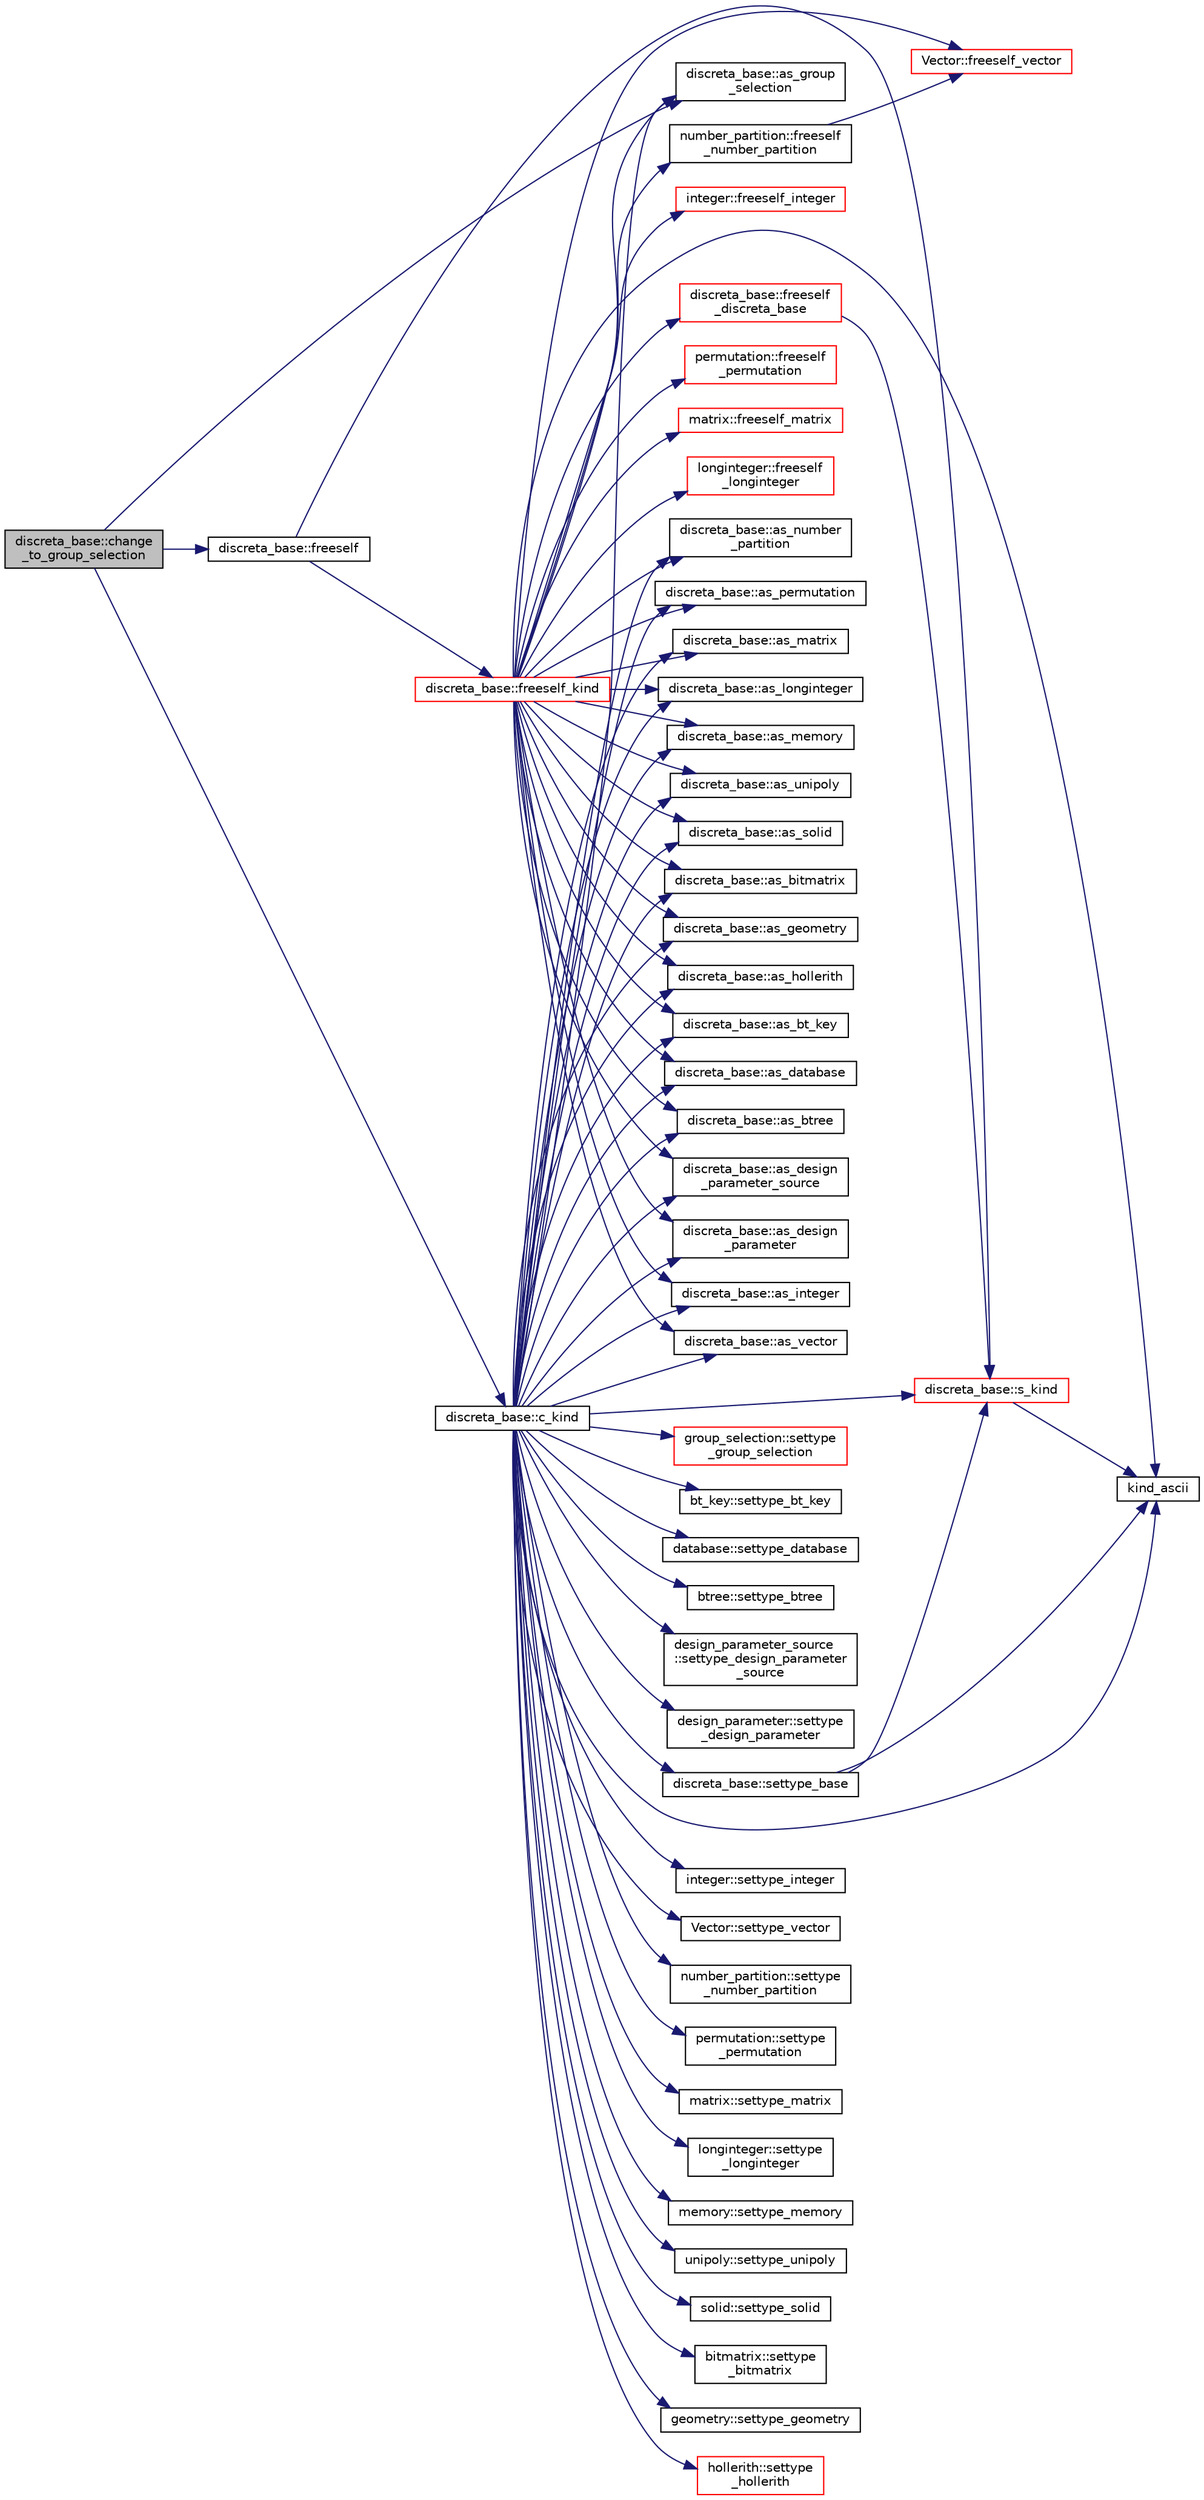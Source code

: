 digraph "discreta_base::change_to_group_selection"
{
  edge [fontname="Helvetica",fontsize="10",labelfontname="Helvetica",labelfontsize="10"];
  node [fontname="Helvetica",fontsize="10",shape=record];
  rankdir="LR";
  Node10019 [label="discreta_base::change\l_to_group_selection",height=0.2,width=0.4,color="black", fillcolor="grey75", style="filled", fontcolor="black"];
  Node10019 -> Node10020 [color="midnightblue",fontsize="10",style="solid",fontname="Helvetica"];
  Node10020 [label="discreta_base::freeself",height=0.2,width=0.4,color="black", fillcolor="white", style="filled",URL="$d7/d71/classdiscreta__base.html#a9a3c9501a562293b5667c11b9174d6e5"];
  Node10020 -> Node10021 [color="midnightblue",fontsize="10",style="solid",fontname="Helvetica"];
  Node10021 [label="discreta_base::freeself_kind",height=0.2,width=0.4,color="red", fillcolor="white", style="filled",URL="$d7/d71/classdiscreta__base.html#a63a23ada2165b3838fab719ed458cec8"];
  Node10021 -> Node10022 [color="midnightblue",fontsize="10",style="solid",fontname="Helvetica"];
  Node10022 [label="discreta_base::freeself\l_discreta_base",height=0.2,width=0.4,color="red", fillcolor="white", style="filled",URL="$d7/d71/classdiscreta__base.html#a8b1ec2cee4566034441e066dc2c027db"];
  Node10022 -> Node10023 [color="midnightblue",fontsize="10",style="solid",fontname="Helvetica"];
  Node10023 [label="discreta_base::s_kind",height=0.2,width=0.4,color="red", fillcolor="white", style="filled",URL="$d7/d71/classdiscreta__base.html#a8a830025c74adbbc3362418a7c2ba157"];
  Node10023 -> Node10025 [color="midnightblue",fontsize="10",style="solid",fontname="Helvetica"];
  Node10025 [label="kind_ascii",height=0.2,width=0.4,color="black", fillcolor="white", style="filled",URL="$d9/d60/discreta_8h.html#ad0ce825a9f29bc6cec27e1b64cfe27bf"];
  Node10021 -> Node10029 [color="midnightblue",fontsize="10",style="solid",fontname="Helvetica"];
  Node10029 [label="discreta_base::as_integer",height=0.2,width=0.4,color="black", fillcolor="white", style="filled",URL="$d7/d71/classdiscreta__base.html#a00d7691eaf874fd283d942692fe8dd26"];
  Node10021 -> Node10030 [color="midnightblue",fontsize="10",style="solid",fontname="Helvetica"];
  Node10030 [label="integer::freeself_integer",height=0.2,width=0.4,color="red", fillcolor="white", style="filled",URL="$d0/de5/classinteger.html#a02eb557612c9db1820dd75a77151edc0"];
  Node10021 -> Node10031 [color="midnightblue",fontsize="10",style="solid",fontname="Helvetica"];
  Node10031 [label="discreta_base::as_vector",height=0.2,width=0.4,color="black", fillcolor="white", style="filled",URL="$d7/d71/classdiscreta__base.html#a7bdd6cae39c380b128ee9e17e42cf020"];
  Node10021 -> Node10032 [color="midnightblue",fontsize="10",style="solid",fontname="Helvetica"];
  Node10032 [label="Vector::freeself_vector",height=0.2,width=0.4,color="red", fillcolor="white", style="filled",URL="$d5/db2/class_vector.html#ad55c58937ca8fb342247a2c0fb572d20"];
  Node10021 -> Node10034 [color="midnightblue",fontsize="10",style="solid",fontname="Helvetica"];
  Node10034 [label="discreta_base::as_number\l_partition",height=0.2,width=0.4,color="black", fillcolor="white", style="filled",URL="$d7/d71/classdiscreta__base.html#a307aa09de0e925d46697707968ffab00"];
  Node10021 -> Node10035 [color="midnightblue",fontsize="10",style="solid",fontname="Helvetica"];
  Node10035 [label="number_partition::freeself\l_number_partition",height=0.2,width=0.4,color="black", fillcolor="white", style="filled",URL="$df/d50/classnumber__partition.html#aa74111c1c8cd218b654e7b7c1ca42eb5"];
  Node10035 -> Node10032 [color="midnightblue",fontsize="10",style="solid",fontname="Helvetica"];
  Node10021 -> Node10036 [color="midnightblue",fontsize="10",style="solid",fontname="Helvetica"];
  Node10036 [label="discreta_base::as_permutation",height=0.2,width=0.4,color="black", fillcolor="white", style="filled",URL="$d7/d71/classdiscreta__base.html#aa4e72f36a82984239b12ae831e131098"];
  Node10021 -> Node10037 [color="midnightblue",fontsize="10",style="solid",fontname="Helvetica"];
  Node10037 [label="permutation::freeself\l_permutation",height=0.2,width=0.4,color="red", fillcolor="white", style="filled",URL="$d0/d08/classpermutation.html#a1f86343fa765d71c976d79e5ce372c12"];
  Node10021 -> Node10038 [color="midnightblue",fontsize="10",style="solid",fontname="Helvetica"];
  Node10038 [label="discreta_base::as_matrix",height=0.2,width=0.4,color="black", fillcolor="white", style="filled",URL="$d7/d71/classdiscreta__base.html#ae4d7f56d917a4707b838fbffde6467ff"];
  Node10021 -> Node10039 [color="midnightblue",fontsize="10",style="solid",fontname="Helvetica"];
  Node10039 [label="matrix::freeself_matrix",height=0.2,width=0.4,color="red", fillcolor="white", style="filled",URL="$d1/d8d/classmatrix.html#ab47d61820499f35c15bf82fb6a3b9bd1"];
  Node10021 -> Node10041 [color="midnightblue",fontsize="10",style="solid",fontname="Helvetica"];
  Node10041 [label="discreta_base::as_longinteger",height=0.2,width=0.4,color="black", fillcolor="white", style="filled",URL="$d7/d71/classdiscreta__base.html#a20a094639eb711b10c8694c51937f7cd"];
  Node10021 -> Node10042 [color="midnightblue",fontsize="10",style="solid",fontname="Helvetica"];
  Node10042 [label="longinteger::freeself\l_longinteger",height=0.2,width=0.4,color="red", fillcolor="white", style="filled",URL="$d3/d71/classlonginteger.html#a82006f4b7c6bf897de0387497e16c219"];
  Node10021 -> Node10044 [color="midnightblue",fontsize="10",style="solid",fontname="Helvetica"];
  Node10044 [label="discreta_base::as_memory",height=0.2,width=0.4,color="black", fillcolor="white", style="filled",URL="$d7/d71/classdiscreta__base.html#ad94b2d7dce0cd4fa22db57f6e79c4bd2"];
  Node10021 -> Node10046 [color="midnightblue",fontsize="10",style="solid",fontname="Helvetica"];
  Node10046 [label="discreta_base::as_unipoly",height=0.2,width=0.4,color="black", fillcolor="white", style="filled",URL="$d7/d71/classdiscreta__base.html#ad50d8027f039fe5c2478cddb243adc9d"];
  Node10021 -> Node10048 [color="midnightblue",fontsize="10",style="solid",fontname="Helvetica"];
  Node10048 [label="discreta_base::as_solid",height=0.2,width=0.4,color="black", fillcolor="white", style="filled",URL="$d7/d71/classdiscreta__base.html#a1fc5f2b85ec97ab0a69dd64903c970a5"];
  Node10021 -> Node10050 [color="midnightblue",fontsize="10",style="solid",fontname="Helvetica"];
  Node10050 [label="discreta_base::as_bitmatrix",height=0.2,width=0.4,color="black", fillcolor="white", style="filled",URL="$d7/d71/classdiscreta__base.html#a071ad54ea8ef6c9d1d15f532e5a76df6"];
  Node10021 -> Node10052 [color="midnightblue",fontsize="10",style="solid",fontname="Helvetica"];
  Node10052 [label="discreta_base::as_geometry",height=0.2,width=0.4,color="black", fillcolor="white", style="filled",URL="$d7/d71/classdiscreta__base.html#a38fc7b4cdd830703e9d87354b79bc5c8"];
  Node10021 -> Node10054 [color="midnightblue",fontsize="10",style="solid",fontname="Helvetica"];
  Node10054 [label="discreta_base::as_hollerith",height=0.2,width=0.4,color="black", fillcolor="white", style="filled",URL="$d7/d71/classdiscreta__base.html#a3e66f82711f314710107e2f29e589690"];
  Node10021 -> Node10056 [color="midnightblue",fontsize="10",style="solid",fontname="Helvetica"];
  Node10056 [label="discreta_base::as_group\l_selection",height=0.2,width=0.4,color="black", fillcolor="white", style="filled",URL="$d7/d71/classdiscreta__base.html#aae1bac4883c567718bef9fb610abbdc8"];
  Node10021 -> Node10058 [color="midnightblue",fontsize="10",style="solid",fontname="Helvetica"];
  Node10058 [label="discreta_base::as_bt_key",height=0.2,width=0.4,color="black", fillcolor="white", style="filled",URL="$d7/d71/classdiscreta__base.html#a2734c6e08dca17cf6588bd5064ec1b9f"];
  Node10021 -> Node10060 [color="midnightblue",fontsize="10",style="solid",fontname="Helvetica"];
  Node10060 [label="discreta_base::as_database",height=0.2,width=0.4,color="black", fillcolor="white", style="filled",URL="$d7/d71/classdiscreta__base.html#ab055d39d58210a2b03ba3d33703b09a9"];
  Node10021 -> Node10062 [color="midnightblue",fontsize="10",style="solid",fontname="Helvetica"];
  Node10062 [label="discreta_base::as_btree",height=0.2,width=0.4,color="black", fillcolor="white", style="filled",URL="$d7/d71/classdiscreta__base.html#a78e76674cef2ec113c17989c11288778"];
  Node10021 -> Node10064 [color="midnightblue",fontsize="10",style="solid",fontname="Helvetica"];
  Node10064 [label="discreta_base::as_design\l_parameter_source",height=0.2,width=0.4,color="black", fillcolor="white", style="filled",URL="$d7/d71/classdiscreta__base.html#a59cbf837c6582ded5bc586265d13d81a"];
  Node10021 -> Node10066 [color="midnightblue",fontsize="10",style="solid",fontname="Helvetica"];
  Node10066 [label="discreta_base::as_design\l_parameter",height=0.2,width=0.4,color="black", fillcolor="white", style="filled",URL="$d7/d71/classdiscreta__base.html#aab24ff38ea1c5471ab3de42e014d0f2a"];
  Node10021 -> Node10025 [color="midnightblue",fontsize="10",style="solid",fontname="Helvetica"];
  Node10020 -> Node10023 [color="midnightblue",fontsize="10",style="solid",fontname="Helvetica"];
  Node10019 -> Node10068 [color="midnightblue",fontsize="10",style="solid",fontname="Helvetica"];
  Node10068 [label="discreta_base::c_kind",height=0.2,width=0.4,color="black", fillcolor="white", style="filled",URL="$d7/d71/classdiscreta__base.html#adc2ff61589c2d083688e7a43f333cb62"];
  Node10068 -> Node10069 [color="midnightblue",fontsize="10",style="solid",fontname="Helvetica"];
  Node10069 [label="discreta_base::settype_base",height=0.2,width=0.4,color="black", fillcolor="white", style="filled",URL="$d7/d71/classdiscreta__base.html#a4f42899a89447d1c3993ea07c38f8ad4"];
  Node10069 -> Node10023 [color="midnightblue",fontsize="10",style="solid",fontname="Helvetica"];
  Node10069 -> Node10025 [color="midnightblue",fontsize="10",style="solid",fontname="Helvetica"];
  Node10068 -> Node10029 [color="midnightblue",fontsize="10",style="solid",fontname="Helvetica"];
  Node10068 -> Node10070 [color="midnightblue",fontsize="10",style="solid",fontname="Helvetica"];
  Node10070 [label="integer::settype_integer",height=0.2,width=0.4,color="black", fillcolor="white", style="filled",URL="$d0/de5/classinteger.html#a6265c65ef311229acd513d748faba796"];
  Node10068 -> Node10031 [color="midnightblue",fontsize="10",style="solid",fontname="Helvetica"];
  Node10068 -> Node10071 [color="midnightblue",fontsize="10",style="solid",fontname="Helvetica"];
  Node10071 [label="Vector::settype_vector",height=0.2,width=0.4,color="black", fillcolor="white", style="filled",URL="$d5/db2/class_vector.html#a34e0d00b18c051f23904a8429fa6c8b4"];
  Node10068 -> Node10034 [color="midnightblue",fontsize="10",style="solid",fontname="Helvetica"];
  Node10068 -> Node10072 [color="midnightblue",fontsize="10",style="solid",fontname="Helvetica"];
  Node10072 [label="number_partition::settype\l_number_partition",height=0.2,width=0.4,color="black", fillcolor="white", style="filled",URL="$df/d50/classnumber__partition.html#a3aaec1b557758f643ffc8555bbc358be"];
  Node10068 -> Node10036 [color="midnightblue",fontsize="10",style="solid",fontname="Helvetica"];
  Node10068 -> Node10073 [color="midnightblue",fontsize="10",style="solid",fontname="Helvetica"];
  Node10073 [label="permutation::settype\l_permutation",height=0.2,width=0.4,color="black", fillcolor="white", style="filled",URL="$d0/d08/classpermutation.html#af1eea29f86195cede9562e444664c28c"];
  Node10068 -> Node10038 [color="midnightblue",fontsize="10",style="solid",fontname="Helvetica"];
  Node10068 -> Node10074 [color="midnightblue",fontsize="10",style="solid",fontname="Helvetica"];
  Node10074 [label="matrix::settype_matrix",height=0.2,width=0.4,color="black", fillcolor="white", style="filled",URL="$d1/d8d/classmatrix.html#a1780283a64a789e4084d792683d276bb"];
  Node10068 -> Node10041 [color="midnightblue",fontsize="10",style="solid",fontname="Helvetica"];
  Node10068 -> Node10075 [color="midnightblue",fontsize="10",style="solid",fontname="Helvetica"];
  Node10075 [label="longinteger::settype\l_longinteger",height=0.2,width=0.4,color="black", fillcolor="white", style="filled",URL="$d3/d71/classlonginteger.html#ae5f811ece8df31b9ff114368a18e1dc5"];
  Node10068 -> Node10044 [color="midnightblue",fontsize="10",style="solid",fontname="Helvetica"];
  Node10068 -> Node10076 [color="midnightblue",fontsize="10",style="solid",fontname="Helvetica"];
  Node10076 [label="memory::settype_memory",height=0.2,width=0.4,color="black", fillcolor="white", style="filled",URL="$d8/d99/classmemory.html#a33aae277f9b8fe36b02e9d5da895451b"];
  Node10068 -> Node10046 [color="midnightblue",fontsize="10",style="solid",fontname="Helvetica"];
  Node10068 -> Node10077 [color="midnightblue",fontsize="10",style="solid",fontname="Helvetica"];
  Node10077 [label="unipoly::settype_unipoly",height=0.2,width=0.4,color="black", fillcolor="white", style="filled",URL="$d1/d89/classunipoly.html#a8db854fcc85c5e1150b1f1b1c005c95b"];
  Node10068 -> Node10048 [color="midnightblue",fontsize="10",style="solid",fontname="Helvetica"];
  Node10068 -> Node10078 [color="midnightblue",fontsize="10",style="solid",fontname="Helvetica"];
  Node10078 [label="solid::settype_solid",height=0.2,width=0.4,color="black", fillcolor="white", style="filled",URL="$d8/def/classsolid.html#a775bd4821f75a8aee4ea3d4335ff90e0"];
  Node10068 -> Node10050 [color="midnightblue",fontsize="10",style="solid",fontname="Helvetica"];
  Node10068 -> Node10079 [color="midnightblue",fontsize="10",style="solid",fontname="Helvetica"];
  Node10079 [label="bitmatrix::settype\l_bitmatrix",height=0.2,width=0.4,color="black", fillcolor="white", style="filled",URL="$de/dc8/classbitmatrix.html#acb571d947f9526665ebbdc0ce3e2a973"];
  Node10068 -> Node10052 [color="midnightblue",fontsize="10",style="solid",fontname="Helvetica"];
  Node10068 -> Node10080 [color="midnightblue",fontsize="10",style="solid",fontname="Helvetica"];
  Node10080 [label="geometry::settype_geometry",height=0.2,width=0.4,color="black", fillcolor="white", style="filled",URL="$da/d44/classgeometry.html#ab4a336baba6a3f56f5ffa053a5be5ba7"];
  Node10068 -> Node10054 [color="midnightblue",fontsize="10",style="solid",fontname="Helvetica"];
  Node10068 -> Node10081 [color="midnightblue",fontsize="10",style="solid",fontname="Helvetica"];
  Node10081 [label="hollerith::settype\l_hollerith",height=0.2,width=0.4,color="red", fillcolor="white", style="filled",URL="$d8/d99/classhollerith.html#a23bbd4acfc88a0e90f1245f243f51f76"];
  Node10068 -> Node10056 [color="midnightblue",fontsize="10",style="solid",fontname="Helvetica"];
  Node10068 -> Node10083 [color="midnightblue",fontsize="10",style="solid",fontname="Helvetica"];
  Node10083 [label="group_selection::settype\l_group_selection",height=0.2,width=0.4,color="red", fillcolor="white", style="filled",URL="$d6/db0/classgroup__selection.html#a015ed73b7b8d784bedd4d11ac1fc0ec1"];
  Node10068 -> Node10058 [color="midnightblue",fontsize="10",style="solid",fontname="Helvetica"];
  Node10068 -> Node10086 [color="midnightblue",fontsize="10",style="solid",fontname="Helvetica"];
  Node10086 [label="bt_key::settype_bt_key",height=0.2,width=0.4,color="black", fillcolor="white", style="filled",URL="$d1/de5/classbt__key.html#a352bb10beb7c789d8d29373035824800"];
  Node10068 -> Node10060 [color="midnightblue",fontsize="10",style="solid",fontname="Helvetica"];
  Node10068 -> Node10087 [color="midnightblue",fontsize="10",style="solid",fontname="Helvetica"];
  Node10087 [label="database::settype_database",height=0.2,width=0.4,color="black", fillcolor="white", style="filled",URL="$db/d72/classdatabase.html#a014639aa001462e480eb1f3984839b72"];
  Node10068 -> Node10062 [color="midnightblue",fontsize="10",style="solid",fontname="Helvetica"];
  Node10068 -> Node10088 [color="midnightblue",fontsize="10",style="solid",fontname="Helvetica"];
  Node10088 [label="btree::settype_btree",height=0.2,width=0.4,color="black", fillcolor="white", style="filled",URL="$dd/db0/classbtree.html#a5a1b9773c848908a6050cc733d2d9780"];
  Node10068 -> Node10064 [color="midnightblue",fontsize="10",style="solid",fontname="Helvetica"];
  Node10068 -> Node10089 [color="midnightblue",fontsize="10",style="solid",fontname="Helvetica"];
  Node10089 [label="design_parameter_source\l::settype_design_parameter\l_source",height=0.2,width=0.4,color="black", fillcolor="white", style="filled",URL="$df/d4b/classdesign__parameter__source.html#a3af3b851df87bd1661fb9c9ce18822c8"];
  Node10068 -> Node10066 [color="midnightblue",fontsize="10",style="solid",fontname="Helvetica"];
  Node10068 -> Node10090 [color="midnightblue",fontsize="10",style="solid",fontname="Helvetica"];
  Node10090 [label="design_parameter::settype\l_design_parameter",height=0.2,width=0.4,color="black", fillcolor="white", style="filled",URL="$da/d94/classdesign__parameter.html#a8b19d277f2b7d09c2531a527dfc0359e"];
  Node10068 -> Node10025 [color="midnightblue",fontsize="10",style="solid",fontname="Helvetica"];
  Node10068 -> Node10023 [color="midnightblue",fontsize="10",style="solid",fontname="Helvetica"];
  Node10019 -> Node10056 [color="midnightblue",fontsize="10",style="solid",fontname="Helvetica"];
}
